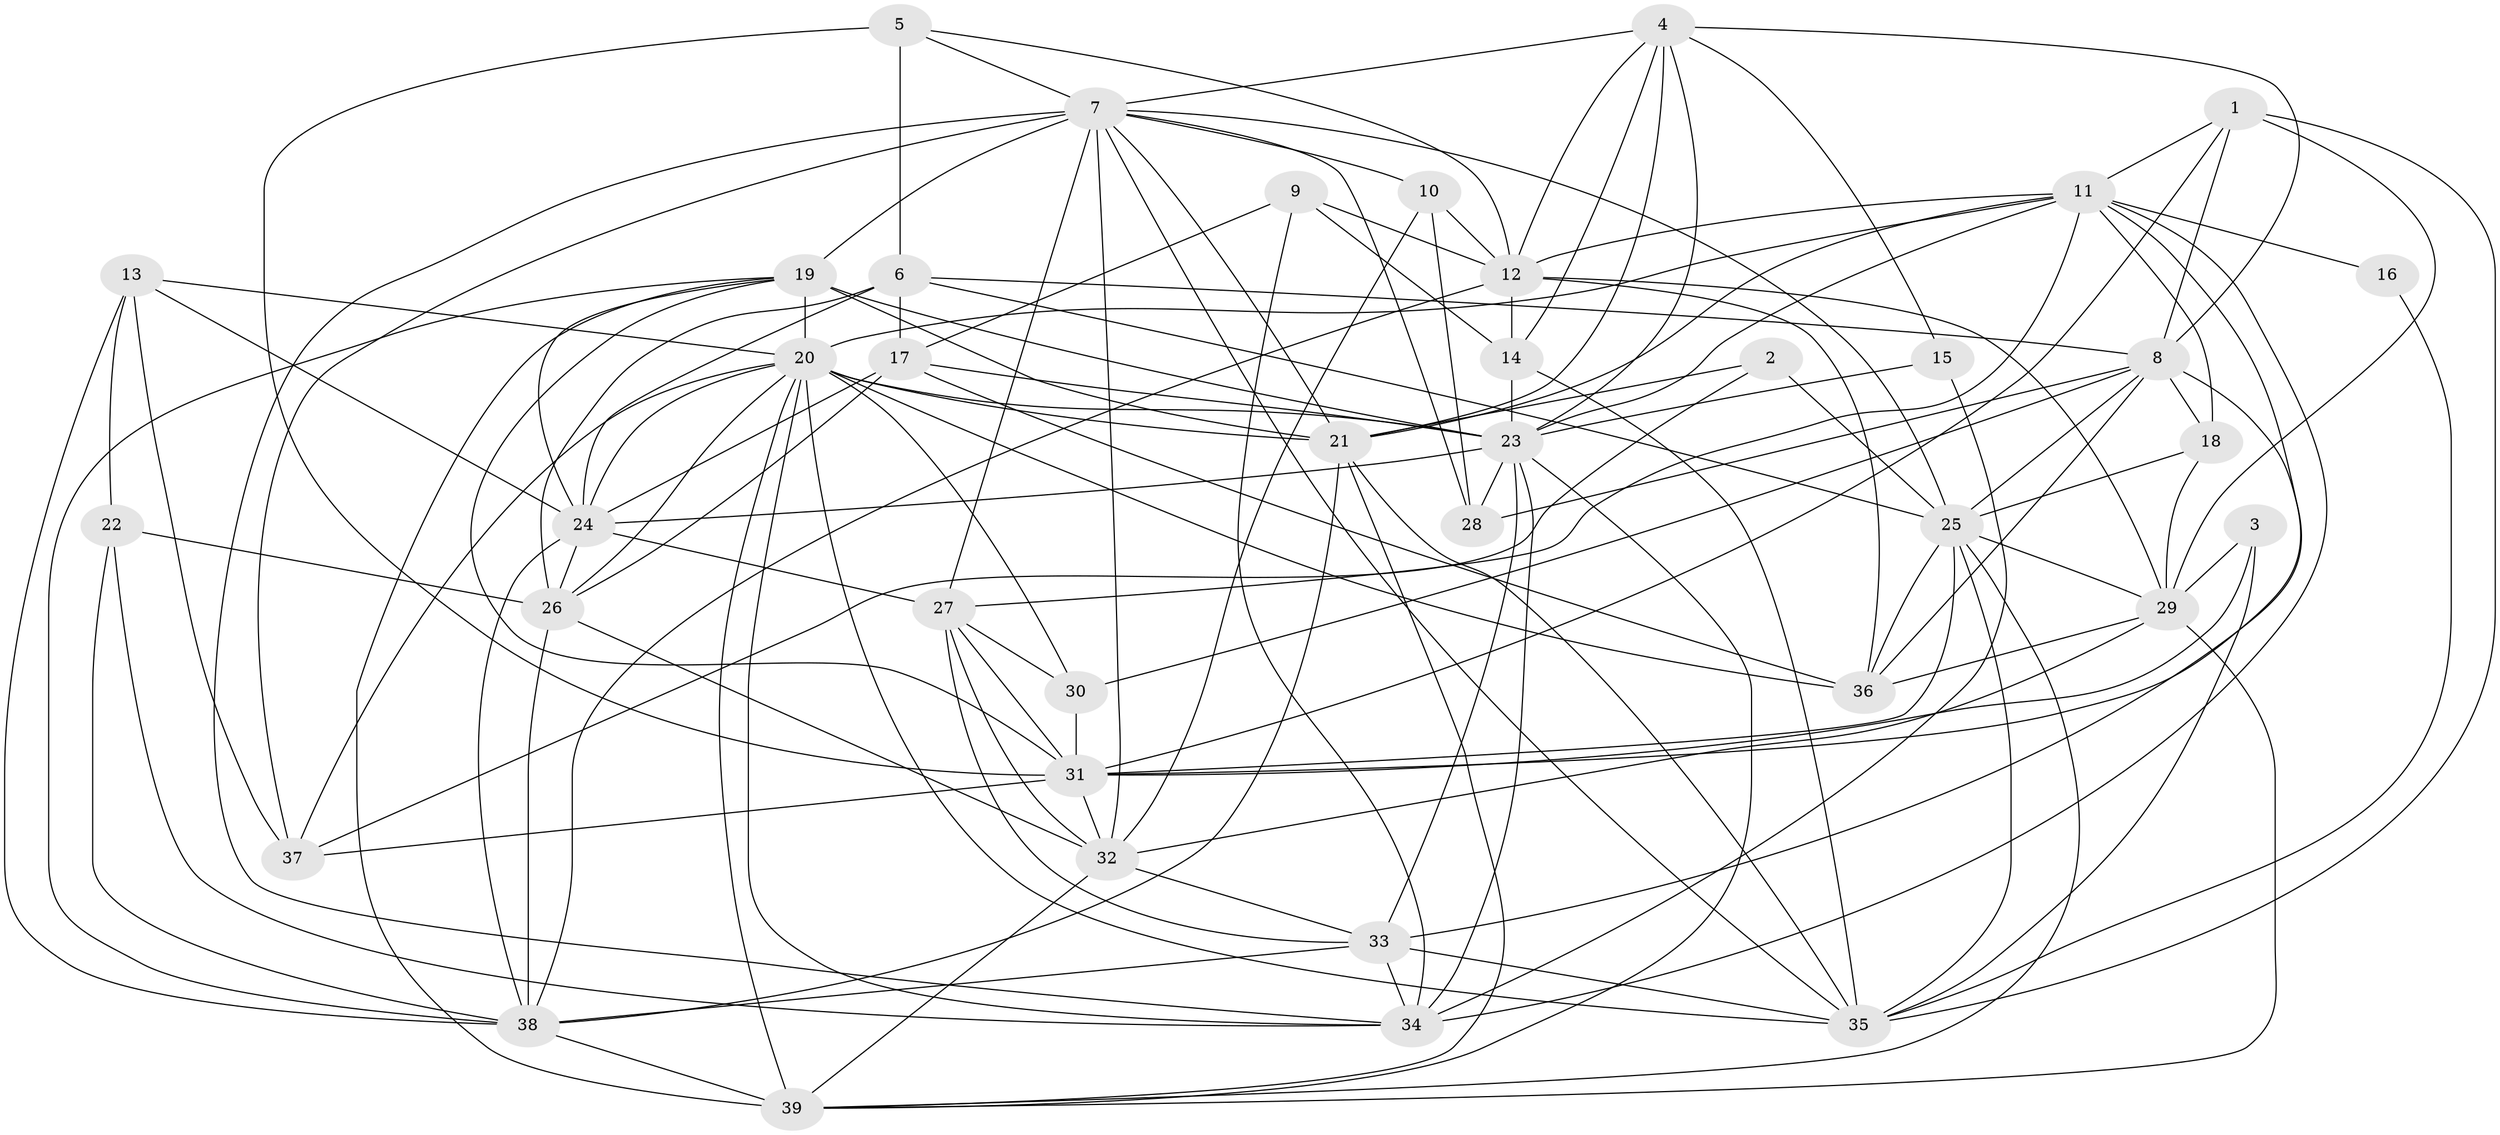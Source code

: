 // original degree distribution, {3: 0.31496062992125984, 2: 0.14960629921259844, 4: 0.2125984251968504, 5: 0.14173228346456693, 6: 0.11811023622047244, 9: 0.015748031496062992, 7: 0.031496062992125984, 8: 0.015748031496062992}
// Generated by graph-tools (version 1.1) at 2025/37/03/04/25 23:37:15]
// undirected, 39 vertices, 133 edges
graph export_dot {
  node [color=gray90,style=filled];
  1;
  2;
  3;
  4;
  5;
  6;
  7;
  8;
  9;
  10;
  11;
  12;
  13;
  14;
  15;
  16;
  17;
  18;
  19;
  20;
  21;
  22;
  23;
  24;
  25;
  26;
  27;
  28;
  29;
  30;
  31;
  32;
  33;
  34;
  35;
  36;
  37;
  38;
  39;
  1 -- 8 [weight=1.0];
  1 -- 11 [weight=1.0];
  1 -- 29 [weight=1.0];
  1 -- 31 [weight=1.0];
  1 -- 35 [weight=1.0];
  2 -- 21 [weight=1.0];
  2 -- 25 [weight=1.0];
  2 -- 37 [weight=1.0];
  3 -- 29 [weight=1.0];
  3 -- 31 [weight=2.0];
  3 -- 35 [weight=1.0];
  4 -- 7 [weight=1.0];
  4 -- 8 [weight=1.0];
  4 -- 12 [weight=1.0];
  4 -- 14 [weight=1.0];
  4 -- 15 [weight=1.0];
  4 -- 21 [weight=1.0];
  4 -- 23 [weight=1.0];
  5 -- 6 [weight=2.0];
  5 -- 7 [weight=1.0];
  5 -- 12 [weight=1.0];
  5 -- 31 [weight=1.0];
  6 -- 8 [weight=2.0];
  6 -- 17 [weight=1.0];
  6 -- 24 [weight=1.0];
  6 -- 25 [weight=1.0];
  6 -- 26 [weight=2.0];
  7 -- 10 [weight=1.0];
  7 -- 19 [weight=2.0];
  7 -- 21 [weight=1.0];
  7 -- 25 [weight=1.0];
  7 -- 27 [weight=1.0];
  7 -- 28 [weight=2.0];
  7 -- 32 [weight=2.0];
  7 -- 34 [weight=1.0];
  7 -- 35 [weight=1.0];
  7 -- 37 [weight=1.0];
  8 -- 18 [weight=2.0];
  8 -- 25 [weight=2.0];
  8 -- 28 [weight=2.0];
  8 -- 30 [weight=1.0];
  8 -- 33 [weight=1.0];
  8 -- 36 [weight=2.0];
  9 -- 12 [weight=1.0];
  9 -- 14 [weight=1.0];
  9 -- 17 [weight=2.0];
  9 -- 34 [weight=1.0];
  10 -- 12 [weight=1.0];
  10 -- 28 [weight=1.0];
  10 -- 32 [weight=1.0];
  11 -- 12 [weight=1.0];
  11 -- 16 [weight=2.0];
  11 -- 18 [weight=1.0];
  11 -- 20 [weight=1.0];
  11 -- 21 [weight=1.0];
  11 -- 23 [weight=1.0];
  11 -- 27 [weight=1.0];
  11 -- 31 [weight=1.0];
  11 -- 34 [weight=1.0];
  12 -- 14 [weight=1.0];
  12 -- 29 [weight=1.0];
  12 -- 36 [weight=1.0];
  12 -- 38 [weight=1.0];
  13 -- 20 [weight=1.0];
  13 -- 22 [weight=1.0];
  13 -- 24 [weight=1.0];
  13 -- 37 [weight=1.0];
  13 -- 38 [weight=1.0];
  14 -- 23 [weight=1.0];
  14 -- 35 [weight=1.0];
  15 -- 23 [weight=1.0];
  15 -- 34 [weight=1.0];
  16 -- 35 [weight=1.0];
  17 -- 23 [weight=1.0];
  17 -- 24 [weight=1.0];
  17 -- 26 [weight=1.0];
  17 -- 36 [weight=1.0];
  18 -- 25 [weight=1.0];
  18 -- 29 [weight=1.0];
  19 -- 20 [weight=1.0];
  19 -- 21 [weight=1.0];
  19 -- 23 [weight=1.0];
  19 -- 24 [weight=1.0];
  19 -- 31 [weight=1.0];
  19 -- 38 [weight=1.0];
  19 -- 39 [weight=1.0];
  20 -- 21 [weight=2.0];
  20 -- 23 [weight=1.0];
  20 -- 24 [weight=2.0];
  20 -- 26 [weight=1.0];
  20 -- 30 [weight=1.0];
  20 -- 34 [weight=1.0];
  20 -- 35 [weight=2.0];
  20 -- 36 [weight=1.0];
  20 -- 37 [weight=2.0];
  20 -- 39 [weight=1.0];
  21 -- 35 [weight=1.0];
  21 -- 38 [weight=1.0];
  21 -- 39 [weight=1.0];
  22 -- 26 [weight=1.0];
  22 -- 34 [weight=1.0];
  22 -- 38 [weight=1.0];
  23 -- 24 [weight=1.0];
  23 -- 28 [weight=2.0];
  23 -- 33 [weight=2.0];
  23 -- 34 [weight=1.0];
  23 -- 39 [weight=1.0];
  24 -- 26 [weight=1.0];
  24 -- 27 [weight=1.0];
  24 -- 38 [weight=1.0];
  25 -- 29 [weight=1.0];
  25 -- 31 [weight=2.0];
  25 -- 35 [weight=1.0];
  25 -- 36 [weight=1.0];
  25 -- 39 [weight=1.0];
  26 -- 32 [weight=1.0];
  26 -- 38 [weight=2.0];
  27 -- 30 [weight=2.0];
  27 -- 31 [weight=1.0];
  27 -- 32 [weight=1.0];
  27 -- 33 [weight=1.0];
  29 -- 32 [weight=1.0];
  29 -- 36 [weight=1.0];
  29 -- 39 [weight=1.0];
  30 -- 31 [weight=1.0];
  31 -- 32 [weight=1.0];
  31 -- 37 [weight=1.0];
  32 -- 33 [weight=1.0];
  32 -- 39 [weight=2.0];
  33 -- 34 [weight=1.0];
  33 -- 35 [weight=1.0];
  33 -- 38 [weight=1.0];
  38 -- 39 [weight=2.0];
}
